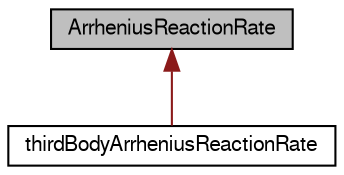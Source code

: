 digraph "ArrheniusReactionRate"
{
  bgcolor="transparent";
  edge [fontname="FreeSans",fontsize="10",labelfontname="FreeSans",labelfontsize="10"];
  node [fontname="FreeSans",fontsize="10",shape=record];
  Node0 [label="ArrheniusReactionRate",height=0.2,width=0.4,color="black", fillcolor="grey75", style="filled", fontcolor="black"];
  Node0 -> Node1 [dir="back",color="firebrick4",fontsize="10",style="solid",fontname="FreeSans"];
  Node1 [label="thirdBodyArrheniusReactionRate",height=0.2,width=0.4,color="black",URL="$a30314.html",tooltip="Arrhenius reaction rate enhanced by third-body interation. "];
}

